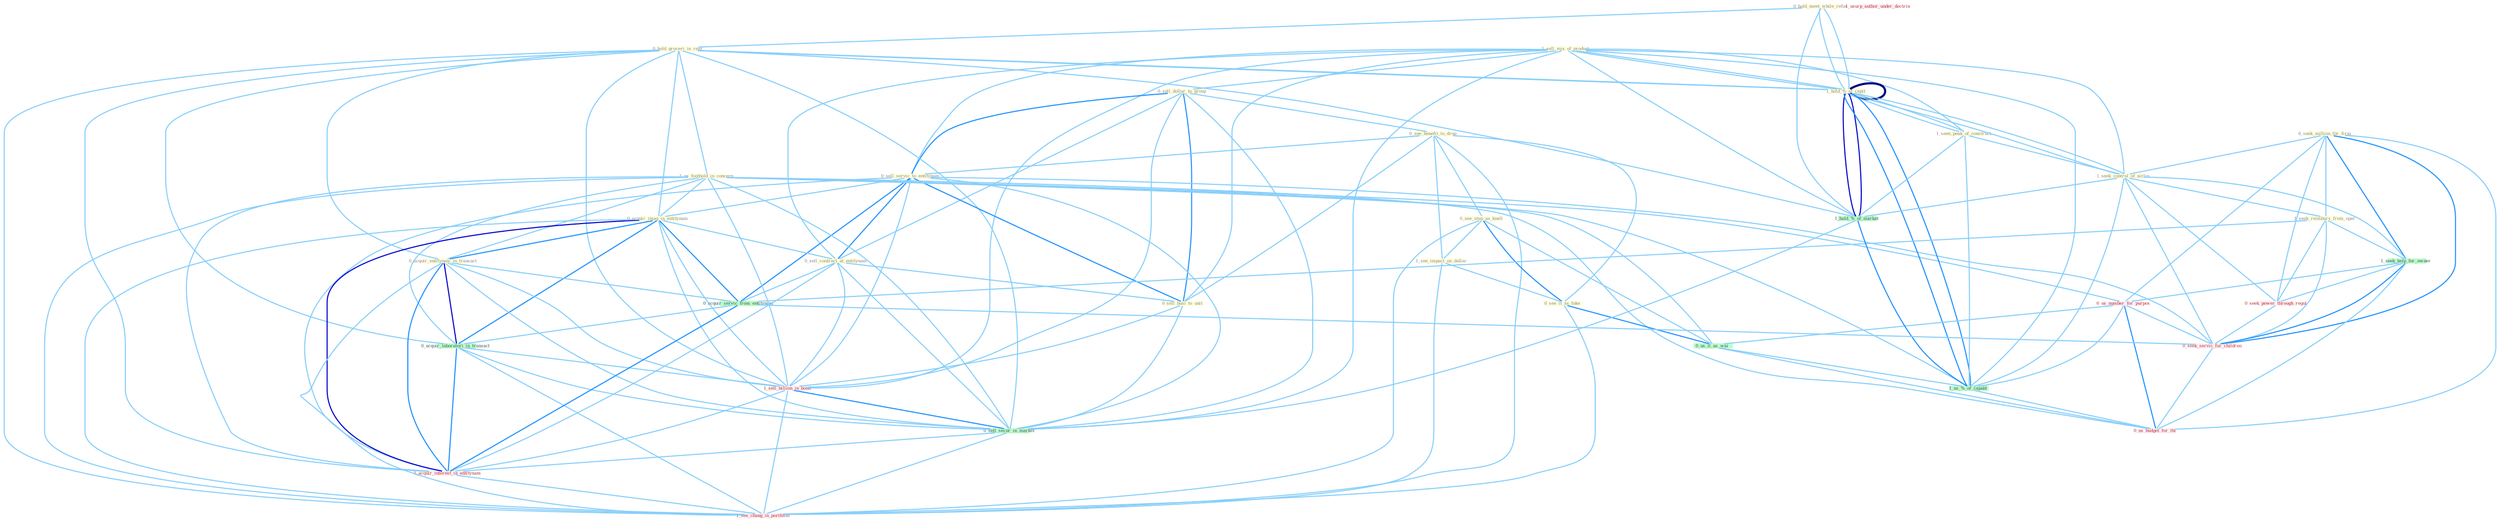 Graph G{ 
    node
    [shape=polygon,style=filled,width=.5,height=.06,color="#BDFCC9",fixedsize=true,fontsize=4,
    fontcolor="#2f4f4f"];
    {node
    [color="#ffffe0", fontcolor="#8b7d6b"] "1_sell_mix_of_product " "0_seek_million_for_firm " "0_hold_meet_while_refus " "0_sell_dollar_to_group " "0_hold_groceri_in_rear " "0_see_benefit_to_drop " "0_sell_servic_to_entitynam " "1_us_foothold_in_concern " "1_hold_%_of_capit " "0_see_step_as_knell " "0_acquir_imag_in_entitynam " "1_hold_%_of_capit " "0_acquir_entitynam_in_transact " "1_see_impact_on_dollar " "0_sell_contract_at_entitynam " "1_seen_peak_of_construct " "1_seek_control_of_airlin " "0_sell_busi_to_unit " "0_see_it_as_fake " "1_seek_reimburs_from_oper "}
{node [color="#fff0f5", fontcolor="#b22222"] "0_seek_power_through_regul " "0_us_number_for_purpos " "1_sell_billion_in_bond " "1_usurp_author_under_doctrin " "1_acquir_interest_in_entitynam " "0_seek_servic_for_children " "1_see_chang_in_portfolio " "0_us_budget_for_thi "}
edge [color="#B0E2FF"];

	"1_sell_mix_of_product " -- "0_sell_dollar_to_group " [w="1", color="#87cefa" ];
	"1_sell_mix_of_product " -- "0_sell_servic_to_entitynam " [w="1", color="#87cefa" ];
	"1_sell_mix_of_product " -- "1_hold_%_of_capit " [w="1", color="#87cefa" ];
	"1_sell_mix_of_product " -- "1_hold_%_of_capit " [w="1", color="#87cefa" ];
	"1_sell_mix_of_product " -- "0_sell_contract_at_entitynam " [w="1", color="#87cefa" ];
	"1_sell_mix_of_product " -- "1_seen_peak_of_construct " [w="1", color="#87cefa" ];
	"1_sell_mix_of_product " -- "1_seek_control_of_airlin " [w="1", color="#87cefa" ];
	"1_sell_mix_of_product " -- "0_sell_busi_to_unit " [w="1", color="#87cefa" ];
	"1_sell_mix_of_product " -- "1_hold_%_of_market " [w="1", color="#87cefa" ];
	"1_sell_mix_of_product " -- "1_sell_billion_in_bond " [w="1", color="#87cefa" ];
	"1_sell_mix_of_product " -- "1_us_%_of_capabl " [w="1", color="#87cefa" ];
	"1_sell_mix_of_product " -- "0_sell_secur_in_market " [w="1", color="#87cefa" ];
	"0_seek_million_for_firm " -- "1_seek_control_of_airlin " [w="1", color="#87cefa" ];
	"0_seek_million_for_firm " -- "1_seek_reimburs_from_oper " [w="1", color="#87cefa" ];
	"0_seek_million_for_firm " -- "1_seek_help_for_owner " [w="2", color="#1e90ff" , len=0.8];
	"0_seek_million_for_firm " -- "0_seek_power_through_regul " [w="1", color="#87cefa" ];
	"0_seek_million_for_firm " -- "0_us_number_for_purpos " [w="1", color="#87cefa" ];
	"0_seek_million_for_firm " -- "0_seek_servic_for_children " [w="2", color="#1e90ff" , len=0.8];
	"0_seek_million_for_firm " -- "0_us_budget_for_thi " [w="1", color="#87cefa" ];
	"0_hold_meet_while_refus " -- "0_hold_groceri_in_rear " [w="1", color="#87cefa" ];
	"0_hold_meet_while_refus " -- "1_hold_%_of_capit " [w="1", color="#87cefa" ];
	"0_hold_meet_while_refus " -- "1_hold_%_of_capit " [w="1", color="#87cefa" ];
	"0_hold_meet_while_refus " -- "1_hold_%_of_market " [w="1", color="#87cefa" ];
	"0_sell_dollar_to_group " -- "0_see_benefit_to_drop " [w="1", color="#87cefa" ];
	"0_sell_dollar_to_group " -- "0_sell_servic_to_entitynam " [w="2", color="#1e90ff" , len=0.8];
	"0_sell_dollar_to_group " -- "0_sell_contract_at_entitynam " [w="1", color="#87cefa" ];
	"0_sell_dollar_to_group " -- "0_sell_busi_to_unit " [w="2", color="#1e90ff" , len=0.8];
	"0_sell_dollar_to_group " -- "1_sell_billion_in_bond " [w="1", color="#87cefa" ];
	"0_sell_dollar_to_group " -- "0_sell_secur_in_market " [w="1", color="#87cefa" ];
	"0_hold_groceri_in_rear " -- "1_us_foothold_in_concern " [w="1", color="#87cefa" ];
	"0_hold_groceri_in_rear " -- "1_hold_%_of_capit " [w="1", color="#87cefa" ];
	"0_hold_groceri_in_rear " -- "0_acquir_imag_in_entitynam " [w="1", color="#87cefa" ];
	"0_hold_groceri_in_rear " -- "1_hold_%_of_capit " [w="1", color="#87cefa" ];
	"0_hold_groceri_in_rear " -- "0_acquir_entitynam_in_transact " [w="1", color="#87cefa" ];
	"0_hold_groceri_in_rear " -- "1_hold_%_of_market " [w="1", color="#87cefa" ];
	"0_hold_groceri_in_rear " -- "0_acquir_laboratori_in_transact " [w="1", color="#87cefa" ];
	"0_hold_groceri_in_rear " -- "1_sell_billion_in_bond " [w="1", color="#87cefa" ];
	"0_hold_groceri_in_rear " -- "0_sell_secur_in_market " [w="1", color="#87cefa" ];
	"0_hold_groceri_in_rear " -- "1_acquir_interest_in_entitynam " [w="1", color="#87cefa" ];
	"0_hold_groceri_in_rear " -- "1_see_chang_in_portfolio " [w="1", color="#87cefa" ];
	"0_see_benefit_to_drop " -- "0_sell_servic_to_entitynam " [w="1", color="#87cefa" ];
	"0_see_benefit_to_drop " -- "0_see_step_as_knell " [w="1", color="#87cefa" ];
	"0_see_benefit_to_drop " -- "1_see_impact_on_dollar " [w="1", color="#87cefa" ];
	"0_see_benefit_to_drop " -- "0_sell_busi_to_unit " [w="1", color="#87cefa" ];
	"0_see_benefit_to_drop " -- "0_see_it_as_fake " [w="1", color="#87cefa" ];
	"0_see_benefit_to_drop " -- "1_see_chang_in_portfolio " [w="1", color="#87cefa" ];
	"0_sell_servic_to_entitynam " -- "0_acquir_imag_in_entitynam " [w="1", color="#87cefa" ];
	"0_sell_servic_to_entitynam " -- "0_sell_contract_at_entitynam " [w="2", color="#1e90ff" , len=0.8];
	"0_sell_servic_to_entitynam " -- "0_sell_busi_to_unit " [w="2", color="#1e90ff" , len=0.8];
	"0_sell_servic_to_entitynam " -- "0_acquir_servic_from_entitynam " [w="2", color="#1e90ff" , len=0.8];
	"0_sell_servic_to_entitynam " -- "1_sell_billion_in_bond " [w="1", color="#87cefa" ];
	"0_sell_servic_to_entitynam " -- "0_sell_secur_in_market " [w="1", color="#87cefa" ];
	"0_sell_servic_to_entitynam " -- "1_acquir_interest_in_entitynam " [w="1", color="#87cefa" ];
	"0_sell_servic_to_entitynam " -- "0_seek_servic_for_children " [w="1", color="#87cefa" ];
	"1_us_foothold_in_concern " -- "0_acquir_imag_in_entitynam " [w="1", color="#87cefa" ];
	"1_us_foothold_in_concern " -- "0_acquir_entitynam_in_transact " [w="1", color="#87cefa" ];
	"1_us_foothold_in_concern " -- "0_us_number_for_purpos " [w="1", color="#87cefa" ];
	"1_us_foothold_in_concern " -- "0_acquir_laboratori_in_transact " [w="1", color="#87cefa" ];
	"1_us_foothold_in_concern " -- "1_sell_billion_in_bond " [w="1", color="#87cefa" ];
	"1_us_foothold_in_concern " -- "0_us_it_as_wai " [w="1", color="#87cefa" ];
	"1_us_foothold_in_concern " -- "1_us_%_of_capabl " [w="1", color="#87cefa" ];
	"1_us_foothold_in_concern " -- "0_sell_secur_in_market " [w="1", color="#87cefa" ];
	"1_us_foothold_in_concern " -- "1_acquir_interest_in_entitynam " [w="1", color="#87cefa" ];
	"1_us_foothold_in_concern " -- "1_see_chang_in_portfolio " [w="1", color="#87cefa" ];
	"1_us_foothold_in_concern " -- "0_us_budget_for_thi " [w="1", color="#87cefa" ];
	"1_hold_%_of_capit " -- "1_hold_%_of_capit " [w="4", style=bold, color="#000080", len=0.4];
	"1_hold_%_of_capit " -- "1_seen_peak_of_construct " [w="1", color="#87cefa" ];
	"1_hold_%_of_capit " -- "1_seek_control_of_airlin " [w="1", color="#87cefa" ];
	"1_hold_%_of_capit " -- "1_hold_%_of_market " [w="3", color="#0000cd" , len=0.6];
	"1_hold_%_of_capit " -- "1_us_%_of_capabl " [w="2", color="#1e90ff" , len=0.8];
	"0_see_step_as_knell " -- "1_see_impact_on_dollar " [w="1", color="#87cefa" ];
	"0_see_step_as_knell " -- "0_see_it_as_fake " [w="2", color="#1e90ff" , len=0.8];
	"0_see_step_as_knell " -- "0_us_it_as_wai " [w="1", color="#87cefa" ];
	"0_see_step_as_knell " -- "1_see_chang_in_portfolio " [w="1", color="#87cefa" ];
	"0_acquir_imag_in_entitynam " -- "0_acquir_entitynam_in_transact " [w="2", color="#1e90ff" , len=0.8];
	"0_acquir_imag_in_entitynam " -- "0_sell_contract_at_entitynam " [w="1", color="#87cefa" ];
	"0_acquir_imag_in_entitynam " -- "0_acquir_servic_from_entitynam " [w="2", color="#1e90ff" , len=0.8];
	"0_acquir_imag_in_entitynam " -- "0_acquir_laboratori_in_transact " [w="2", color="#1e90ff" , len=0.8];
	"0_acquir_imag_in_entitynam " -- "1_sell_billion_in_bond " [w="1", color="#87cefa" ];
	"0_acquir_imag_in_entitynam " -- "0_sell_secur_in_market " [w="1", color="#87cefa" ];
	"0_acquir_imag_in_entitynam " -- "1_acquir_interest_in_entitynam " [w="3", color="#0000cd" , len=0.6];
	"0_acquir_imag_in_entitynam " -- "1_see_chang_in_portfolio " [w="1", color="#87cefa" ];
	"1_hold_%_of_capit " -- "1_seen_peak_of_construct " [w="1", color="#87cefa" ];
	"1_hold_%_of_capit " -- "1_seek_control_of_airlin " [w="1", color="#87cefa" ];
	"1_hold_%_of_capit " -- "1_hold_%_of_market " [w="3", color="#0000cd" , len=0.6];
	"1_hold_%_of_capit " -- "1_us_%_of_capabl " [w="2", color="#1e90ff" , len=0.8];
	"0_acquir_entitynam_in_transact " -- "0_acquir_servic_from_entitynam " [w="1", color="#87cefa" ];
	"0_acquir_entitynam_in_transact " -- "0_acquir_laboratori_in_transact " [w="3", color="#0000cd" , len=0.6];
	"0_acquir_entitynam_in_transact " -- "1_sell_billion_in_bond " [w="1", color="#87cefa" ];
	"0_acquir_entitynam_in_transact " -- "0_sell_secur_in_market " [w="1", color="#87cefa" ];
	"0_acquir_entitynam_in_transact " -- "1_acquir_interest_in_entitynam " [w="2", color="#1e90ff" , len=0.8];
	"0_acquir_entitynam_in_transact " -- "1_see_chang_in_portfolio " [w="1", color="#87cefa" ];
	"1_see_impact_on_dollar " -- "0_see_it_as_fake " [w="1", color="#87cefa" ];
	"1_see_impact_on_dollar " -- "1_see_chang_in_portfolio " [w="1", color="#87cefa" ];
	"0_sell_contract_at_entitynam " -- "0_sell_busi_to_unit " [w="1", color="#87cefa" ];
	"0_sell_contract_at_entitynam " -- "0_acquir_servic_from_entitynam " [w="1", color="#87cefa" ];
	"0_sell_contract_at_entitynam " -- "1_sell_billion_in_bond " [w="1", color="#87cefa" ];
	"0_sell_contract_at_entitynam " -- "0_sell_secur_in_market " [w="1", color="#87cefa" ];
	"0_sell_contract_at_entitynam " -- "1_acquir_interest_in_entitynam " [w="1", color="#87cefa" ];
	"1_seen_peak_of_construct " -- "1_seek_control_of_airlin " [w="1", color="#87cefa" ];
	"1_seen_peak_of_construct " -- "1_hold_%_of_market " [w="1", color="#87cefa" ];
	"1_seen_peak_of_construct " -- "1_us_%_of_capabl " [w="1", color="#87cefa" ];
	"1_seek_control_of_airlin " -- "1_seek_reimburs_from_oper " [w="1", color="#87cefa" ];
	"1_seek_control_of_airlin " -- "1_seek_help_for_owner " [w="1", color="#87cefa" ];
	"1_seek_control_of_airlin " -- "1_hold_%_of_market " [w="1", color="#87cefa" ];
	"1_seek_control_of_airlin " -- "0_seek_power_through_regul " [w="1", color="#87cefa" ];
	"1_seek_control_of_airlin " -- "1_us_%_of_capabl " [w="1", color="#87cefa" ];
	"1_seek_control_of_airlin " -- "0_seek_servic_for_children " [w="1", color="#87cefa" ];
	"0_sell_busi_to_unit " -- "1_sell_billion_in_bond " [w="1", color="#87cefa" ];
	"0_sell_busi_to_unit " -- "0_sell_secur_in_market " [w="1", color="#87cefa" ];
	"0_see_it_as_fake " -- "0_us_it_as_wai " [w="2", color="#1e90ff" , len=0.8];
	"0_see_it_as_fake " -- "1_see_chang_in_portfolio " [w="1", color="#87cefa" ];
	"1_seek_reimburs_from_oper " -- "1_seek_help_for_owner " [w="1", color="#87cefa" ];
	"1_seek_reimburs_from_oper " -- "0_acquir_servic_from_entitynam " [w="1", color="#87cefa" ];
	"1_seek_reimburs_from_oper " -- "0_seek_power_through_regul " [w="1", color="#87cefa" ];
	"1_seek_reimburs_from_oper " -- "0_seek_servic_for_children " [w="1", color="#87cefa" ];
	"1_seek_help_for_owner " -- "0_seek_power_through_regul " [w="1", color="#87cefa" ];
	"1_seek_help_for_owner " -- "0_us_number_for_purpos " [w="1", color="#87cefa" ];
	"1_seek_help_for_owner " -- "0_seek_servic_for_children " [w="2", color="#1e90ff" , len=0.8];
	"1_seek_help_for_owner " -- "0_us_budget_for_thi " [w="1", color="#87cefa" ];
	"0_acquir_servic_from_entitynam " -- "0_acquir_laboratori_in_transact " [w="1", color="#87cefa" ];
	"0_acquir_servic_from_entitynam " -- "1_acquir_interest_in_entitynam " [w="2", color="#1e90ff" , len=0.8];
	"0_acquir_servic_from_entitynam " -- "0_seek_servic_for_children " [w="1", color="#87cefa" ];
	"1_hold_%_of_market " -- "1_us_%_of_capabl " [w="2", color="#1e90ff" , len=0.8];
	"1_hold_%_of_market " -- "0_sell_secur_in_market " [w="1", color="#87cefa" ];
	"0_seek_power_through_regul " -- "0_seek_servic_for_children " [w="1", color="#87cefa" ];
	"0_us_number_for_purpos " -- "0_us_it_as_wai " [w="1", color="#87cefa" ];
	"0_us_number_for_purpos " -- "1_us_%_of_capabl " [w="1", color="#87cefa" ];
	"0_us_number_for_purpos " -- "0_seek_servic_for_children " [w="1", color="#87cefa" ];
	"0_us_number_for_purpos " -- "0_us_budget_for_thi " [w="2", color="#1e90ff" , len=0.8];
	"0_acquir_laboratori_in_transact " -- "1_sell_billion_in_bond " [w="1", color="#87cefa" ];
	"0_acquir_laboratori_in_transact " -- "0_sell_secur_in_market " [w="1", color="#87cefa" ];
	"0_acquir_laboratori_in_transact " -- "1_acquir_interest_in_entitynam " [w="2", color="#1e90ff" , len=0.8];
	"0_acquir_laboratori_in_transact " -- "1_see_chang_in_portfolio " [w="1", color="#87cefa" ];
	"1_sell_billion_in_bond " -- "0_sell_secur_in_market " [w="2", color="#1e90ff" , len=0.8];
	"1_sell_billion_in_bond " -- "1_acquir_interest_in_entitynam " [w="1", color="#87cefa" ];
	"1_sell_billion_in_bond " -- "1_see_chang_in_portfolio " [w="1", color="#87cefa" ];
	"0_us_it_as_wai " -- "1_us_%_of_capabl " [w="1", color="#87cefa" ];
	"0_us_it_as_wai " -- "0_us_budget_for_thi " [w="1", color="#87cefa" ];
	"1_us_%_of_capabl " -- "0_us_budget_for_thi " [w="1", color="#87cefa" ];
	"0_sell_secur_in_market " -- "1_acquir_interest_in_entitynam " [w="1", color="#87cefa" ];
	"0_sell_secur_in_market " -- "1_see_chang_in_portfolio " [w="1", color="#87cefa" ];
	"1_acquir_interest_in_entitynam " -- "1_see_chang_in_portfolio " [w="1", color="#87cefa" ];
	"0_seek_servic_for_children " -- "0_us_budget_for_thi " [w="1", color="#87cefa" ];
}